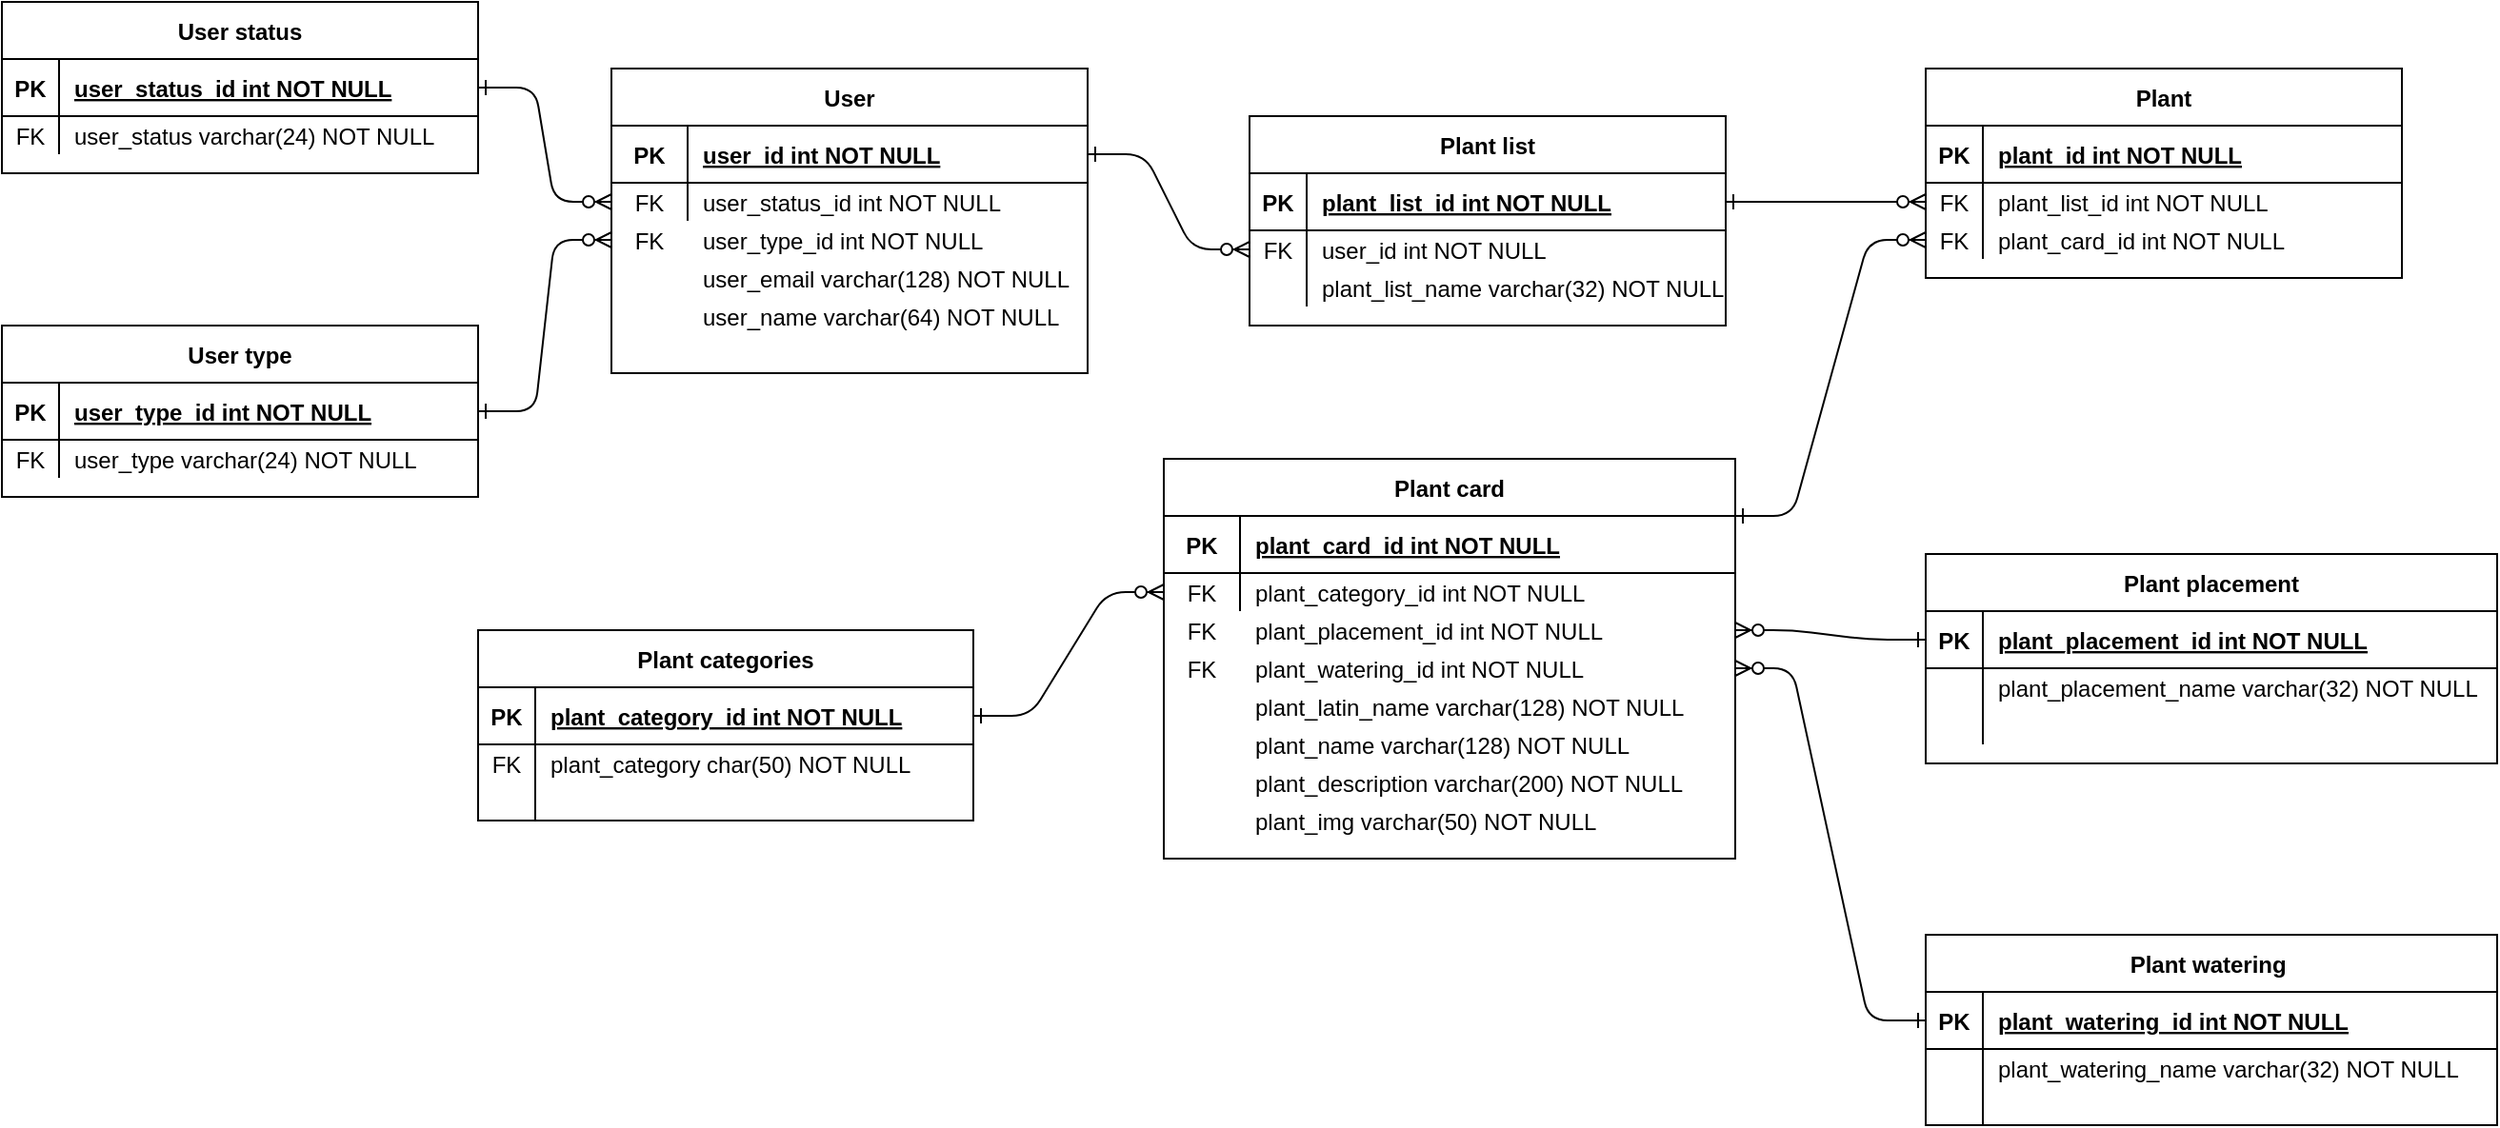 <mxfile version="14.3.1" type="device"><diagram id="R2lEEEUBdFMjLlhIrx00" name="Page-1"><mxGraphModel dx="2424" dy="831" grid="1" gridSize="10" guides="1" tooltips="1" connect="1" arrows="1" fold="1" page="1" pageScale="1" pageWidth="850" pageHeight="1100" math="0" shadow="0" extFonts="Permanent Marker^https://fonts.googleapis.com/css?family=Permanent+Marker"><root><mxCell id="0"/><mxCell id="1" parent="0"/><mxCell id="C-vyLk0tnHw3VtMMgP7b-2" value="Plant list" style="shape=table;startSize=30;container=1;collapsible=1;childLayout=tableLayout;fixedRows=1;rowLines=0;fontStyle=1;align=center;resizeLast=1;" parent="1" vertex="1"><mxGeometry x="495" y="290" width="250" height="110" as="geometry"/></mxCell><mxCell id="C-vyLk0tnHw3VtMMgP7b-3" value="" style="shape=partialRectangle;collapsible=0;dropTarget=0;pointerEvents=0;fillColor=none;points=[[0,0.5],[1,0.5]];portConstraint=eastwest;top=0;left=0;right=0;bottom=1;" parent="C-vyLk0tnHw3VtMMgP7b-2" vertex="1"><mxGeometry y="30" width="250" height="30" as="geometry"/></mxCell><mxCell id="C-vyLk0tnHw3VtMMgP7b-4" value="PK" style="shape=partialRectangle;overflow=hidden;connectable=0;fillColor=none;top=0;left=0;bottom=0;right=0;fontStyle=1;" parent="C-vyLk0tnHw3VtMMgP7b-3" vertex="1"><mxGeometry width="30" height="30" as="geometry"/></mxCell><mxCell id="C-vyLk0tnHw3VtMMgP7b-5" value="plant_list_id int NOT NULL " style="shape=partialRectangle;overflow=hidden;connectable=0;fillColor=none;top=0;left=0;bottom=0;right=0;align=left;spacingLeft=6;fontStyle=5;" parent="C-vyLk0tnHw3VtMMgP7b-3" vertex="1"><mxGeometry x="30" width="220" height="30" as="geometry"/></mxCell><mxCell id="C-vyLk0tnHw3VtMMgP7b-6" value="" style="shape=partialRectangle;collapsible=0;dropTarget=0;pointerEvents=0;fillColor=none;points=[[0,0.5],[1,0.5]];portConstraint=eastwest;top=0;left=0;right=0;bottom=0;" parent="C-vyLk0tnHw3VtMMgP7b-2" vertex="1"><mxGeometry y="60" width="250" height="20" as="geometry"/></mxCell><mxCell id="C-vyLk0tnHw3VtMMgP7b-7" value="FK" style="shape=partialRectangle;overflow=hidden;connectable=0;fillColor=none;top=0;left=0;bottom=0;right=0;" parent="C-vyLk0tnHw3VtMMgP7b-6" vertex="1"><mxGeometry width="30" height="20" as="geometry"/></mxCell><mxCell id="C-vyLk0tnHw3VtMMgP7b-8" value="user_id int NOT NULL" style="shape=partialRectangle;overflow=hidden;connectable=0;fillColor=none;top=0;left=0;bottom=0;right=0;align=left;spacingLeft=6;" parent="C-vyLk0tnHw3VtMMgP7b-6" vertex="1"><mxGeometry x="30" width="220" height="20" as="geometry"/></mxCell><mxCell id="C-vyLk0tnHw3VtMMgP7b-9" value="" style="shape=partialRectangle;collapsible=0;dropTarget=0;pointerEvents=0;fillColor=none;points=[[0,0.5],[1,0.5]];portConstraint=eastwest;top=0;left=0;right=0;bottom=0;" parent="C-vyLk0tnHw3VtMMgP7b-2" vertex="1"><mxGeometry y="80" width="250" height="20" as="geometry"/></mxCell><mxCell id="C-vyLk0tnHw3VtMMgP7b-10" value="" style="shape=partialRectangle;overflow=hidden;connectable=0;fillColor=none;top=0;left=0;bottom=0;right=0;" parent="C-vyLk0tnHw3VtMMgP7b-9" vertex="1"><mxGeometry width="30" height="20" as="geometry"/></mxCell><mxCell id="C-vyLk0tnHw3VtMMgP7b-11" value="plant_list_name varchar(32) NOT NULL" style="shape=partialRectangle;overflow=hidden;connectable=0;fillColor=none;top=0;left=0;bottom=0;right=0;align=left;spacingLeft=6;" parent="C-vyLk0tnHw3VtMMgP7b-9" vertex="1"><mxGeometry x="30" width="220" height="20" as="geometry"/></mxCell><mxCell id="guikbWZRL8_8-HRKXoGa-28" value="" style="edgeStyle=entityRelationEdgeStyle;fontSize=12;html=1;endArrow=ERzeroToMany;startArrow=ERone;entryX=0;entryY=0.5;entryDx=0;entryDy=0;exitX=1;exitY=0.5;exitDx=0;exitDy=0;startFill=0;" edge="1" parent="1" source="guikbWZRL8_8-HRKXoGa-206" target="C-vyLk0tnHw3VtMMgP7b-6"><mxGeometry width="100" height="100" relative="1" as="geometry"><mxPoint x="450" y="240" as="sourcePoint"/><mxPoint x="470" y="100" as="targetPoint"/></mxGeometry></mxCell><mxCell id="guikbWZRL8_8-HRKXoGa-31" value="" style="edgeStyle=entityRelationEdgeStyle;fontSize=12;html=1;endArrow=ERzeroToMany;startArrow=ERone;exitX=1;exitY=0;exitDx=0;exitDy=0;exitPerimeter=0;entryX=0;entryY=0.5;entryDx=0;entryDy=0;startFill=0;endFill=1;" edge="1" parent="1" source="guikbWZRL8_8-HRKXoGa-19" target="guikbWZRL8_8-HRKXoGa-79"><mxGeometry width="100" height="100" relative="1" as="geometry"><mxPoint x="420" y="440" as="sourcePoint"/><mxPoint x="800" y="400" as="targetPoint"/></mxGeometry></mxCell><mxCell id="guikbWZRL8_8-HRKXoGa-44" value="" style="edgeStyle=entityRelationEdgeStyle;fontSize=12;html=1;endArrow=ERzeroToMany;startArrow=ERone;entryX=0;entryY=0.5;entryDx=0;entryDy=0;startFill=0;exitX=1;exitY=0.5;exitDx=0;exitDy=0;" edge="1" parent="1" source="C-vyLk0tnHw3VtMMgP7b-3" target="guikbWZRL8_8-HRKXoGa-76"><mxGeometry width="100" height="100" relative="1" as="geometry"><mxPoint x="610" y="130" as="sourcePoint"/><mxPoint x="881.0" y="289.01" as="targetPoint"/></mxGeometry></mxCell><mxCell id="guikbWZRL8_8-HRKXoGa-48" value="Plant categories" style="shape=table;startSize=30;container=1;collapsible=1;childLayout=tableLayout;fixedRows=1;rowLines=0;fontStyle=1;align=center;resizeLast=1;" vertex="1" parent="1"><mxGeometry x="90" y="560" width="260" height="100" as="geometry"/></mxCell><mxCell id="guikbWZRL8_8-HRKXoGa-49" value="" style="shape=partialRectangle;collapsible=0;dropTarget=0;pointerEvents=0;fillColor=none;points=[[0,0.5],[1,0.5]];portConstraint=eastwest;top=0;left=0;right=0;bottom=1;" vertex="1" parent="guikbWZRL8_8-HRKXoGa-48"><mxGeometry y="30" width="260" height="30" as="geometry"/></mxCell><mxCell id="guikbWZRL8_8-HRKXoGa-50" value="PK" style="shape=partialRectangle;overflow=hidden;connectable=0;fillColor=none;top=0;left=0;bottom=0;right=0;fontStyle=1;" vertex="1" parent="guikbWZRL8_8-HRKXoGa-49"><mxGeometry width="30" height="30" as="geometry"/></mxCell><mxCell id="guikbWZRL8_8-HRKXoGa-51" value="plant_category_id int NOT NULL" style="shape=partialRectangle;overflow=hidden;connectable=0;fillColor=none;top=0;left=0;bottom=0;right=0;align=left;spacingLeft=6;fontStyle=5;" vertex="1" parent="guikbWZRL8_8-HRKXoGa-49"><mxGeometry x="30" width="230" height="30" as="geometry"/></mxCell><mxCell id="guikbWZRL8_8-HRKXoGa-52" value="" style="shape=partialRectangle;collapsible=0;dropTarget=0;pointerEvents=0;fillColor=none;points=[[0,0.5],[1,0.5]];portConstraint=eastwest;top=0;left=0;right=0;bottom=0;" vertex="1" parent="guikbWZRL8_8-HRKXoGa-48"><mxGeometry y="60" width="260" height="20" as="geometry"/></mxCell><mxCell id="guikbWZRL8_8-HRKXoGa-53" value="FK" style="shape=partialRectangle;overflow=hidden;connectable=0;fillColor=none;top=0;left=0;bottom=0;right=0;" vertex="1" parent="guikbWZRL8_8-HRKXoGa-52"><mxGeometry width="30" height="20" as="geometry"/></mxCell><mxCell id="guikbWZRL8_8-HRKXoGa-54" value="plant_category char(50) NOT NULL" style="shape=partialRectangle;overflow=hidden;connectable=0;fillColor=none;top=0;left=0;bottom=0;right=0;align=left;spacingLeft=6;" vertex="1" parent="guikbWZRL8_8-HRKXoGa-52"><mxGeometry x="30" width="230" height="20" as="geometry"/></mxCell><mxCell id="guikbWZRL8_8-HRKXoGa-55" value="" style="shape=partialRectangle;collapsible=0;dropTarget=0;pointerEvents=0;fillColor=none;points=[[0,0.5],[1,0.5]];portConstraint=eastwest;top=0;left=0;right=0;bottom=0;" vertex="1" parent="guikbWZRL8_8-HRKXoGa-48"><mxGeometry y="80" width="260" height="20" as="geometry"/></mxCell><mxCell id="guikbWZRL8_8-HRKXoGa-56" value="" style="shape=partialRectangle;overflow=hidden;connectable=0;fillColor=none;top=0;left=0;bottom=0;right=0;" vertex="1" parent="guikbWZRL8_8-HRKXoGa-55"><mxGeometry width="30" height="20" as="geometry"/></mxCell><mxCell id="guikbWZRL8_8-HRKXoGa-57" value="" style="shape=partialRectangle;overflow=hidden;connectable=0;fillColor=none;top=0;left=0;bottom=0;right=0;align=left;spacingLeft=6;" vertex="1" parent="guikbWZRL8_8-HRKXoGa-55"><mxGeometry x="30" width="230" height="20" as="geometry"/></mxCell><mxCell id="guikbWZRL8_8-HRKXoGa-68" value="" style="edgeStyle=entityRelationEdgeStyle;fontSize=12;html=1;endArrow=ERzeroToMany;startArrow=ERone;startFill=0;exitX=1;exitY=0.5;exitDx=0;exitDy=0;entryX=0;entryY=0.5;entryDx=0;entryDy=0;endFill=1;" edge="1" parent="1" source="guikbWZRL8_8-HRKXoGa-49" target="guikbWZRL8_8-HRKXoGa-22"><mxGeometry width="100" height="100" relative="1" as="geometry"><mxPoint x="290" y="550" as="sourcePoint"/><mxPoint x="400" y="520" as="targetPoint"/></mxGeometry></mxCell><mxCell id="guikbWZRL8_8-HRKXoGa-72" value="Plant" style="shape=table;startSize=30;container=1;collapsible=1;childLayout=tableLayout;fixedRows=1;rowLines=0;fontStyle=1;align=center;resizeLast=1;" vertex="1" parent="1"><mxGeometry x="850" y="265" width="250" height="110" as="geometry"/></mxCell><mxCell id="guikbWZRL8_8-HRKXoGa-73" value="" style="shape=partialRectangle;collapsible=0;dropTarget=0;pointerEvents=0;fillColor=none;points=[[0,0.5],[1,0.5]];portConstraint=eastwest;top=0;left=0;right=0;bottom=1;" vertex="1" parent="guikbWZRL8_8-HRKXoGa-72"><mxGeometry y="30" width="250" height="30" as="geometry"/></mxCell><mxCell id="guikbWZRL8_8-HRKXoGa-74" value="PK" style="shape=partialRectangle;overflow=hidden;connectable=0;fillColor=none;top=0;left=0;bottom=0;right=0;fontStyle=1;" vertex="1" parent="guikbWZRL8_8-HRKXoGa-73"><mxGeometry width="30" height="30" as="geometry"/></mxCell><mxCell id="guikbWZRL8_8-HRKXoGa-75" value="plant_id int NOT NULL" style="shape=partialRectangle;overflow=hidden;connectable=0;fillColor=none;top=0;left=0;bottom=0;right=0;align=left;spacingLeft=6;fontStyle=5;" vertex="1" parent="guikbWZRL8_8-HRKXoGa-73"><mxGeometry x="30" width="220" height="30" as="geometry"/></mxCell><mxCell id="guikbWZRL8_8-HRKXoGa-76" value="" style="shape=partialRectangle;collapsible=0;dropTarget=0;pointerEvents=0;fillColor=none;points=[[0,0.5],[1,0.5]];portConstraint=eastwest;top=0;left=0;right=0;bottom=0;" vertex="1" parent="guikbWZRL8_8-HRKXoGa-72"><mxGeometry y="60" width="250" height="20" as="geometry"/></mxCell><mxCell id="guikbWZRL8_8-HRKXoGa-77" value="FK" style="shape=partialRectangle;overflow=hidden;connectable=0;fillColor=none;top=0;left=0;bottom=0;right=0;" vertex="1" parent="guikbWZRL8_8-HRKXoGa-76"><mxGeometry width="30" height="20" as="geometry"/></mxCell><mxCell id="guikbWZRL8_8-HRKXoGa-78" value="plant_list_id int NOT NULL" style="shape=partialRectangle;overflow=hidden;connectable=0;fillColor=none;top=0;left=0;bottom=0;right=0;align=left;spacingLeft=6;" vertex="1" parent="guikbWZRL8_8-HRKXoGa-76"><mxGeometry x="30" width="220" height="20" as="geometry"/></mxCell><mxCell id="guikbWZRL8_8-HRKXoGa-79" value="" style="shape=partialRectangle;collapsible=0;dropTarget=0;pointerEvents=0;fillColor=none;points=[[0,0.5],[1,0.5]];portConstraint=eastwest;top=0;left=0;right=0;bottom=0;" vertex="1" parent="guikbWZRL8_8-HRKXoGa-72"><mxGeometry y="80" width="250" height="20" as="geometry"/></mxCell><mxCell id="guikbWZRL8_8-HRKXoGa-80" value="FK" style="shape=partialRectangle;overflow=hidden;connectable=0;fillColor=none;top=0;left=0;bottom=0;right=0;" vertex="1" parent="guikbWZRL8_8-HRKXoGa-79"><mxGeometry width="30" height="20" as="geometry"/></mxCell><mxCell id="guikbWZRL8_8-HRKXoGa-81" value="plant_card_id int NOT NULL" style="shape=partialRectangle;overflow=hidden;connectable=0;fillColor=none;top=0;left=0;bottom=0;right=0;align=left;spacingLeft=6;" vertex="1" parent="guikbWZRL8_8-HRKXoGa-79"><mxGeometry x="30" width="220" height="20" as="geometry"/></mxCell><mxCell id="guikbWZRL8_8-HRKXoGa-84" value="" style="group" vertex="1" connectable="0" parent="1"><mxGeometry x="450" y="470" width="340" height="330" as="geometry"/></mxCell><mxCell id="guikbWZRL8_8-HRKXoGa-18" value="Plant card" style="shape=table;startSize=30;container=1;collapsible=1;childLayout=tableLayout;fixedRows=1;rowLines=0;fontStyle=1;align=center;resizeLast=1;" vertex="1" parent="guikbWZRL8_8-HRKXoGa-84"><mxGeometry width="300" height="210" as="geometry"/></mxCell><mxCell id="guikbWZRL8_8-HRKXoGa-19" value="" style="shape=partialRectangle;collapsible=0;dropTarget=0;pointerEvents=0;fillColor=none;points=[[0,0.5],[1,0.5]];portConstraint=eastwest;top=0;left=0;right=0;bottom=1;" vertex="1" parent="guikbWZRL8_8-HRKXoGa-18"><mxGeometry y="30" width="300" height="30" as="geometry"/></mxCell><mxCell id="guikbWZRL8_8-HRKXoGa-20" value="PK" style="shape=partialRectangle;overflow=hidden;connectable=0;fillColor=none;top=0;left=0;bottom=0;right=0;fontStyle=1;" vertex="1" parent="guikbWZRL8_8-HRKXoGa-19"><mxGeometry width="40" height="30" as="geometry"/></mxCell><mxCell id="guikbWZRL8_8-HRKXoGa-21" value="plant_card_id int NOT NULL " style="shape=partialRectangle;overflow=hidden;connectable=0;fillColor=none;top=0;left=0;bottom=0;right=0;align=left;spacingLeft=6;fontStyle=5;" vertex="1" parent="guikbWZRL8_8-HRKXoGa-19"><mxGeometry x="40" width="260" height="30" as="geometry"/></mxCell><mxCell id="guikbWZRL8_8-HRKXoGa-22" value="" style="shape=partialRectangle;collapsible=0;dropTarget=0;pointerEvents=0;fillColor=none;points=[[0,0.5],[1,0.5]];portConstraint=eastwest;top=0;left=0;right=0;bottom=0;" vertex="1" parent="guikbWZRL8_8-HRKXoGa-18"><mxGeometry y="60" width="300" height="20" as="geometry"/></mxCell><mxCell id="guikbWZRL8_8-HRKXoGa-23" value="FK" style="shape=partialRectangle;overflow=hidden;connectable=0;fillColor=none;top=0;left=0;bottom=0;right=0;" vertex="1" parent="guikbWZRL8_8-HRKXoGa-22"><mxGeometry width="40" height="20" as="geometry"/></mxCell><mxCell id="guikbWZRL8_8-HRKXoGa-24" value="plant_category_id int NOT NULL" style="shape=partialRectangle;overflow=hidden;connectable=0;fillColor=none;top=0;left=0;bottom=0;right=0;align=left;spacingLeft=6;" vertex="1" parent="guikbWZRL8_8-HRKXoGa-22"><mxGeometry x="40" width="260" height="20" as="geometry"/></mxCell><mxCell id="guikbWZRL8_8-HRKXoGa-158" value="" style="shape=partialRectangle;collapsible=0;dropTarget=0;pointerEvents=0;fillColor=none;points=[[0,0.5],[1,0.5]];portConstraint=eastwest;top=0;left=0;right=0;bottom=0;" vertex="1" parent="guikbWZRL8_8-HRKXoGa-84"><mxGeometry y="80" width="300" height="20" as="geometry"/></mxCell><mxCell id="guikbWZRL8_8-HRKXoGa-159" value="FK" style="shape=partialRectangle;overflow=hidden;connectable=0;fillColor=none;top=0;left=0;bottom=0;right=0;" vertex="1" parent="guikbWZRL8_8-HRKXoGa-158"><mxGeometry width="40" height="20" as="geometry"/></mxCell><mxCell id="guikbWZRL8_8-HRKXoGa-160" value="plant_placement_id int NOT NULL" style="shape=partialRectangle;overflow=hidden;connectable=0;fillColor=none;top=0;left=0;bottom=0;right=0;align=left;spacingLeft=6;" vertex="1" parent="guikbWZRL8_8-HRKXoGa-158"><mxGeometry x="40" width="260" height="20" as="geometry"/></mxCell><mxCell id="guikbWZRL8_8-HRKXoGa-161" value="" style="shape=partialRectangle;collapsible=0;dropTarget=0;pointerEvents=0;fillColor=none;points=[[0,0.5],[1,0.5]];portConstraint=eastwest;top=0;left=0;right=0;bottom=0;" vertex="1" parent="guikbWZRL8_8-HRKXoGa-84"><mxGeometry y="100" width="300" height="20" as="geometry"/></mxCell><mxCell id="guikbWZRL8_8-HRKXoGa-162" value="FK" style="shape=partialRectangle;overflow=hidden;connectable=0;fillColor=none;top=0;left=0;bottom=0;right=0;" vertex="1" parent="guikbWZRL8_8-HRKXoGa-161"><mxGeometry width="40" height="20" as="geometry"/></mxCell><mxCell id="guikbWZRL8_8-HRKXoGa-163" value="plant_watering_id int NOT NULL" style="shape=partialRectangle;overflow=hidden;connectable=0;fillColor=none;top=0;left=0;bottom=0;right=0;align=left;spacingLeft=6;" vertex="1" parent="guikbWZRL8_8-HRKXoGa-161"><mxGeometry x="40" width="260" height="20" as="geometry"/></mxCell><mxCell id="guikbWZRL8_8-HRKXoGa-171" value="" style="shape=partialRectangle;collapsible=0;dropTarget=0;pointerEvents=0;fillColor=none;points=[[0,0.5],[1,0.5]];portConstraint=eastwest;top=0;left=0;right=0;bottom=0;" vertex="1" parent="guikbWZRL8_8-HRKXoGa-84"><mxGeometry y="120" width="300" height="20" as="geometry"/></mxCell><mxCell id="guikbWZRL8_8-HRKXoGa-172" value="" style="shape=partialRectangle;overflow=hidden;connectable=0;fillColor=none;top=0;left=0;bottom=0;right=0;" vertex="1" parent="guikbWZRL8_8-HRKXoGa-171"><mxGeometry width="40" height="20" as="geometry"/></mxCell><mxCell id="guikbWZRL8_8-HRKXoGa-173" value="plant_latin_name varchar(128) NOT NULL" style="shape=partialRectangle;overflow=hidden;connectable=0;fillColor=none;top=0;left=0;bottom=0;right=0;align=left;spacingLeft=6;" vertex="1" parent="guikbWZRL8_8-HRKXoGa-171"><mxGeometry x="40" width="260" height="20" as="geometry"/></mxCell><mxCell id="guikbWZRL8_8-HRKXoGa-165" value="" style="shape=partialRectangle;collapsible=0;dropTarget=0;pointerEvents=0;fillColor=none;points=[[0,0.5],[1,0.5]];portConstraint=eastwest;top=0;left=0;right=0;bottom=0;" vertex="1" parent="guikbWZRL8_8-HRKXoGa-84"><mxGeometry y="140" width="300" height="20" as="geometry"/></mxCell><mxCell id="guikbWZRL8_8-HRKXoGa-166" value="" style="shape=partialRectangle;overflow=hidden;connectable=0;fillColor=none;top=0;left=0;bottom=0;right=0;" vertex="1" parent="guikbWZRL8_8-HRKXoGa-165"><mxGeometry width="40" height="20" as="geometry"/></mxCell><mxCell id="guikbWZRL8_8-HRKXoGa-167" value="plant_name varchar(128) NOT NULL" style="shape=partialRectangle;overflow=hidden;connectable=0;fillColor=none;top=0;left=0;bottom=0;right=0;align=left;spacingLeft=6;" vertex="1" parent="guikbWZRL8_8-HRKXoGa-165"><mxGeometry x="40" width="260" height="20" as="geometry"/></mxCell><mxCell id="guikbWZRL8_8-HRKXoGa-174" value="" style="shape=partialRectangle;collapsible=0;dropTarget=0;pointerEvents=0;fillColor=none;points=[[0,0.5],[1,0.5]];portConstraint=eastwest;top=0;left=0;right=0;bottom=0;" vertex="1" parent="guikbWZRL8_8-HRKXoGa-84"><mxGeometry y="160" width="300" height="20" as="geometry"/></mxCell><mxCell id="guikbWZRL8_8-HRKXoGa-175" value="" style="shape=partialRectangle;overflow=hidden;connectable=0;fillColor=none;top=0;left=0;bottom=0;right=0;" vertex="1" parent="guikbWZRL8_8-HRKXoGa-174"><mxGeometry width="40" height="20" as="geometry"/></mxCell><mxCell id="guikbWZRL8_8-HRKXoGa-176" value="plant_description varchar(200) NOT NULL" style="shape=partialRectangle;overflow=hidden;connectable=0;fillColor=none;top=0;left=0;bottom=0;right=0;align=left;spacingLeft=6;" vertex="1" parent="guikbWZRL8_8-HRKXoGa-174"><mxGeometry x="40" width="260" height="20" as="geometry"/></mxCell><mxCell id="guikbWZRL8_8-HRKXoGa-168" value="" style="shape=partialRectangle;collapsible=0;dropTarget=0;pointerEvents=0;fillColor=none;points=[[0,0.5],[1,0.5]];portConstraint=eastwest;top=0;left=0;right=0;bottom=0;" vertex="1" parent="guikbWZRL8_8-HRKXoGa-84"><mxGeometry y="180" width="300" height="20" as="geometry"/></mxCell><mxCell id="guikbWZRL8_8-HRKXoGa-169" value="" style="shape=partialRectangle;overflow=hidden;connectable=0;fillColor=none;top=0;left=0;bottom=0;right=0;" vertex="1" parent="guikbWZRL8_8-HRKXoGa-168"><mxGeometry width="40" height="20" as="geometry"/></mxCell><mxCell id="guikbWZRL8_8-HRKXoGa-170" value="plant_img varchar(50) NOT NULL                  " style="shape=partialRectangle;overflow=hidden;connectable=0;fillColor=none;top=0;left=0;bottom=0;right=0;align=left;spacingLeft=6;" vertex="1" parent="guikbWZRL8_8-HRKXoGa-168"><mxGeometry x="40" width="260" height="20" as="geometry"/></mxCell><mxCell id="guikbWZRL8_8-HRKXoGa-86" value="User type" style="shape=table;startSize=30;container=1;collapsible=1;childLayout=tableLayout;fixedRows=1;rowLines=0;fontStyle=1;align=center;resizeLast=1;" vertex="1" parent="1"><mxGeometry x="-160" y="400" width="250" height="90" as="geometry"/></mxCell><mxCell id="guikbWZRL8_8-HRKXoGa-87" value="" style="shape=partialRectangle;collapsible=0;dropTarget=0;pointerEvents=0;fillColor=none;points=[[0,0.5],[1,0.5]];portConstraint=eastwest;top=0;left=0;right=0;bottom=1;" vertex="1" parent="guikbWZRL8_8-HRKXoGa-86"><mxGeometry y="30" width="250" height="30" as="geometry"/></mxCell><mxCell id="guikbWZRL8_8-HRKXoGa-88" value="PK" style="shape=partialRectangle;overflow=hidden;connectable=0;fillColor=none;top=0;left=0;bottom=0;right=0;fontStyle=1;" vertex="1" parent="guikbWZRL8_8-HRKXoGa-87"><mxGeometry width="30" height="30" as="geometry"/></mxCell><mxCell id="guikbWZRL8_8-HRKXoGa-89" value="user_type_id int NOT NULL " style="shape=partialRectangle;overflow=hidden;connectable=0;fillColor=none;top=0;left=0;bottom=0;right=0;align=left;spacingLeft=6;fontStyle=5;" vertex="1" parent="guikbWZRL8_8-HRKXoGa-87"><mxGeometry x="30" width="220" height="30" as="geometry"/></mxCell><mxCell id="guikbWZRL8_8-HRKXoGa-90" value="" style="shape=partialRectangle;collapsible=0;dropTarget=0;pointerEvents=0;fillColor=none;points=[[0,0.5],[1,0.5]];portConstraint=eastwest;top=0;left=0;right=0;bottom=0;" vertex="1" parent="guikbWZRL8_8-HRKXoGa-86"><mxGeometry y="60" width="250" height="20" as="geometry"/></mxCell><mxCell id="guikbWZRL8_8-HRKXoGa-91" value="FK" style="shape=partialRectangle;overflow=hidden;connectable=0;fillColor=none;top=0;left=0;bottom=0;right=0;" vertex="1" parent="guikbWZRL8_8-HRKXoGa-90"><mxGeometry width="30" height="20" as="geometry"/></mxCell><mxCell id="guikbWZRL8_8-HRKXoGa-92" value="user_type varchar(24) NOT NULL" style="shape=partialRectangle;overflow=hidden;connectable=0;fillColor=none;top=0;left=0;bottom=0;right=0;align=left;spacingLeft=6;" vertex="1" parent="guikbWZRL8_8-HRKXoGa-90"><mxGeometry x="30" width="220" height="20" as="geometry"/></mxCell><mxCell id="guikbWZRL8_8-HRKXoGa-96" value="User status" style="shape=table;startSize=30;container=1;collapsible=1;childLayout=tableLayout;fixedRows=1;rowLines=0;fontStyle=1;align=center;resizeLast=1;" vertex="1" parent="1"><mxGeometry x="-160" y="230" width="250" height="90" as="geometry"/></mxCell><mxCell id="guikbWZRL8_8-HRKXoGa-97" value="" style="shape=partialRectangle;collapsible=0;dropTarget=0;pointerEvents=0;fillColor=none;points=[[0,0.5],[1,0.5]];portConstraint=eastwest;top=0;left=0;right=0;bottom=1;" vertex="1" parent="guikbWZRL8_8-HRKXoGa-96"><mxGeometry y="30" width="250" height="30" as="geometry"/></mxCell><mxCell id="guikbWZRL8_8-HRKXoGa-98" value="PK" style="shape=partialRectangle;overflow=hidden;connectable=0;fillColor=none;top=0;left=0;bottom=0;right=0;fontStyle=1;" vertex="1" parent="guikbWZRL8_8-HRKXoGa-97"><mxGeometry width="30" height="30" as="geometry"/></mxCell><mxCell id="guikbWZRL8_8-HRKXoGa-99" value="user_status_id int NOT NULL " style="shape=partialRectangle;overflow=hidden;connectable=0;fillColor=none;top=0;left=0;bottom=0;right=0;align=left;spacingLeft=6;fontStyle=5;" vertex="1" parent="guikbWZRL8_8-HRKXoGa-97"><mxGeometry x="30" width="220" height="30" as="geometry"/></mxCell><mxCell id="guikbWZRL8_8-HRKXoGa-100" value="" style="shape=partialRectangle;collapsible=0;dropTarget=0;pointerEvents=0;fillColor=none;points=[[0,0.5],[1,0.5]];portConstraint=eastwest;top=0;left=0;right=0;bottom=0;" vertex="1" parent="guikbWZRL8_8-HRKXoGa-96"><mxGeometry y="60" width="250" height="20" as="geometry"/></mxCell><mxCell id="guikbWZRL8_8-HRKXoGa-101" value="FK" style="shape=partialRectangle;overflow=hidden;connectable=0;fillColor=none;top=0;left=0;bottom=0;right=0;" vertex="1" parent="guikbWZRL8_8-HRKXoGa-100"><mxGeometry width="30" height="20" as="geometry"/></mxCell><mxCell id="guikbWZRL8_8-HRKXoGa-102" value="user_status varchar(24) NOT NULL" style="shape=partialRectangle;overflow=hidden;connectable=0;fillColor=none;top=0;left=0;bottom=0;right=0;align=left;spacingLeft=6;" vertex="1" parent="guikbWZRL8_8-HRKXoGa-100"><mxGeometry x="30" width="220" height="20" as="geometry"/></mxCell><mxCell id="guikbWZRL8_8-HRKXoGa-106" value="" style="edgeStyle=entityRelationEdgeStyle;fontSize=12;html=1;endArrow=ERzeroToMany;startArrow=ERone;exitX=1;exitY=0.5;exitDx=0;exitDy=0;startFill=0;entryX=0;entryY=0.5;entryDx=0;entryDy=0;" edge="1" parent="1" source="guikbWZRL8_8-HRKXoGa-87" target="guikbWZRL8_8-HRKXoGa-212"><mxGeometry width="100" height="100" relative="1" as="geometry"><mxPoint x="80" y="160" as="sourcePoint"/><mxPoint x="192" y="310" as="targetPoint"/></mxGeometry></mxCell><mxCell id="guikbWZRL8_8-HRKXoGa-107" value="" style="edgeStyle=entityRelationEdgeStyle;fontSize=12;html=1;endArrow=ERzeroToMany;startArrow=ERone;startFill=0;exitX=1;exitY=0.5;exitDx=0;exitDy=0;entryX=0;entryY=0.5;entryDx=0;entryDy=0;" edge="1" parent="1" source="guikbWZRL8_8-HRKXoGa-97" target="guikbWZRL8_8-HRKXoGa-209"><mxGeometry width="100" height="100" relative="1" as="geometry"><mxPoint x="70" y="90" as="sourcePoint"/><mxPoint x="190" y="267.5" as="targetPoint"/></mxGeometry></mxCell><mxCell id="guikbWZRL8_8-HRKXoGa-132" value="Plant placement" style="shape=table;startSize=30;container=1;collapsible=1;childLayout=tableLayout;fixedRows=1;rowLines=0;fontStyle=1;align=center;resizeLast=1;" vertex="1" parent="1"><mxGeometry x="850" y="520" width="300" height="110" as="geometry"/></mxCell><mxCell id="guikbWZRL8_8-HRKXoGa-133" value="" style="shape=partialRectangle;collapsible=0;dropTarget=0;pointerEvents=0;fillColor=none;points=[[0,0.5],[1,0.5]];portConstraint=eastwest;top=0;left=0;right=0;bottom=1;" vertex="1" parent="guikbWZRL8_8-HRKXoGa-132"><mxGeometry y="30" width="300" height="30" as="geometry"/></mxCell><mxCell id="guikbWZRL8_8-HRKXoGa-134" value="PK" style="shape=partialRectangle;overflow=hidden;connectable=0;fillColor=none;top=0;left=0;bottom=0;right=0;fontStyle=1;" vertex="1" parent="guikbWZRL8_8-HRKXoGa-133"><mxGeometry width="30" height="30" as="geometry"/></mxCell><mxCell id="guikbWZRL8_8-HRKXoGa-135" value="plant_placement_id int NOT NULL" style="shape=partialRectangle;overflow=hidden;connectable=0;fillColor=none;top=0;left=0;bottom=0;right=0;align=left;spacingLeft=6;fontStyle=5;" vertex="1" parent="guikbWZRL8_8-HRKXoGa-133"><mxGeometry x="30" width="270" height="30" as="geometry"/></mxCell><mxCell id="guikbWZRL8_8-HRKXoGa-136" value="" style="shape=partialRectangle;collapsible=0;dropTarget=0;pointerEvents=0;fillColor=none;points=[[0,0.5],[1,0.5]];portConstraint=eastwest;top=0;left=0;right=0;bottom=0;" vertex="1" parent="guikbWZRL8_8-HRKXoGa-132"><mxGeometry y="60" width="300" height="20" as="geometry"/></mxCell><mxCell id="guikbWZRL8_8-HRKXoGa-137" value="" style="shape=partialRectangle;overflow=hidden;connectable=0;fillColor=none;top=0;left=0;bottom=0;right=0;" vertex="1" parent="guikbWZRL8_8-HRKXoGa-136"><mxGeometry width="30" height="20" as="geometry"/></mxCell><mxCell id="guikbWZRL8_8-HRKXoGa-138" value="plant_placement_name varchar(32) NOT NULL" style="shape=partialRectangle;overflow=hidden;connectable=0;fillColor=none;top=0;left=0;bottom=0;right=0;align=left;spacingLeft=6;" vertex="1" parent="guikbWZRL8_8-HRKXoGa-136"><mxGeometry x="30" width="270" height="20" as="geometry"/></mxCell><mxCell id="guikbWZRL8_8-HRKXoGa-139" value="" style="shape=partialRectangle;collapsible=0;dropTarget=0;pointerEvents=0;fillColor=none;points=[[0,0.5],[1,0.5]];portConstraint=eastwest;top=0;left=0;right=0;bottom=0;" vertex="1" parent="guikbWZRL8_8-HRKXoGa-132"><mxGeometry y="80" width="300" height="20" as="geometry"/></mxCell><mxCell id="guikbWZRL8_8-HRKXoGa-140" value="" style="shape=partialRectangle;overflow=hidden;connectable=0;fillColor=none;top=0;left=0;bottom=0;right=0;" vertex="1" parent="guikbWZRL8_8-HRKXoGa-139"><mxGeometry width="30" height="20" as="geometry"/></mxCell><mxCell id="guikbWZRL8_8-HRKXoGa-141" value="" style="shape=partialRectangle;overflow=hidden;connectable=0;fillColor=none;top=0;left=0;bottom=0;right=0;align=left;spacingLeft=6;" vertex="1" parent="guikbWZRL8_8-HRKXoGa-139"><mxGeometry x="30" width="270" height="20" as="geometry"/></mxCell><mxCell id="guikbWZRL8_8-HRKXoGa-142" value="Plant watering " style="shape=table;startSize=30;container=1;collapsible=1;childLayout=tableLayout;fixedRows=1;rowLines=0;fontStyle=1;align=center;resizeLast=1;" vertex="1" parent="1"><mxGeometry x="850" y="720" width="300" height="100" as="geometry"/></mxCell><mxCell id="guikbWZRL8_8-HRKXoGa-143" value="" style="shape=partialRectangle;collapsible=0;dropTarget=0;pointerEvents=0;fillColor=none;points=[[0,0.5],[1,0.5]];portConstraint=eastwest;top=0;left=0;right=0;bottom=1;" vertex="1" parent="guikbWZRL8_8-HRKXoGa-142"><mxGeometry y="30" width="300" height="30" as="geometry"/></mxCell><mxCell id="guikbWZRL8_8-HRKXoGa-144" value="PK" style="shape=partialRectangle;overflow=hidden;connectable=0;fillColor=none;top=0;left=0;bottom=0;right=0;fontStyle=1;" vertex="1" parent="guikbWZRL8_8-HRKXoGa-143"><mxGeometry width="30" height="30" as="geometry"/></mxCell><mxCell id="guikbWZRL8_8-HRKXoGa-145" value="plant_watering_id int NOT NULL" style="shape=partialRectangle;overflow=hidden;connectable=0;fillColor=none;top=0;left=0;bottom=0;right=0;align=left;spacingLeft=6;fontStyle=5;" vertex="1" parent="guikbWZRL8_8-HRKXoGa-143"><mxGeometry x="30" width="270" height="30" as="geometry"/></mxCell><mxCell id="guikbWZRL8_8-HRKXoGa-146" value="" style="shape=partialRectangle;collapsible=0;dropTarget=0;pointerEvents=0;fillColor=none;points=[[0,0.5],[1,0.5]];portConstraint=eastwest;top=0;left=0;right=0;bottom=0;" vertex="1" parent="guikbWZRL8_8-HRKXoGa-142"><mxGeometry y="60" width="300" height="20" as="geometry"/></mxCell><mxCell id="guikbWZRL8_8-HRKXoGa-147" value="" style="shape=partialRectangle;overflow=hidden;connectable=0;fillColor=none;top=0;left=0;bottom=0;right=0;" vertex="1" parent="guikbWZRL8_8-HRKXoGa-146"><mxGeometry width="30" height="20" as="geometry"/></mxCell><mxCell id="guikbWZRL8_8-HRKXoGa-148" value="plant_watering_name varchar(32) NOT NULL" style="shape=partialRectangle;overflow=hidden;connectable=0;fillColor=none;top=0;left=0;bottom=0;right=0;align=left;spacingLeft=6;" vertex="1" parent="guikbWZRL8_8-HRKXoGa-146"><mxGeometry x="30" width="270" height="20" as="geometry"/></mxCell><mxCell id="guikbWZRL8_8-HRKXoGa-149" value="" style="shape=partialRectangle;collapsible=0;dropTarget=0;pointerEvents=0;fillColor=none;points=[[0,0.5],[1,0.5]];portConstraint=eastwest;top=0;left=0;right=0;bottom=0;" vertex="1" parent="guikbWZRL8_8-HRKXoGa-142"><mxGeometry y="80" width="300" height="20" as="geometry"/></mxCell><mxCell id="guikbWZRL8_8-HRKXoGa-150" value="" style="shape=partialRectangle;overflow=hidden;connectable=0;fillColor=none;top=0;left=0;bottom=0;right=0;" vertex="1" parent="guikbWZRL8_8-HRKXoGa-149"><mxGeometry width="30" height="20" as="geometry"/></mxCell><mxCell id="guikbWZRL8_8-HRKXoGa-151" value="" style="shape=partialRectangle;overflow=hidden;connectable=0;fillColor=none;top=0;left=0;bottom=0;right=0;align=left;spacingLeft=6;" vertex="1" parent="guikbWZRL8_8-HRKXoGa-149"><mxGeometry x="30" width="270" height="20" as="geometry"/></mxCell><mxCell id="guikbWZRL8_8-HRKXoGa-153" value="" style="edgeStyle=entityRelationEdgeStyle;fontSize=12;html=1;endArrow=ERone;startArrow=ERzeroToMany;entryX=0;entryY=0.5;entryDx=0;entryDy=0;exitX=1;exitY=0.5;exitDx=0;exitDy=0;startFill=1;endFill=0;" edge="1" parent="1" source="guikbWZRL8_8-HRKXoGa-158" target="guikbWZRL8_8-HRKXoGa-133"><mxGeometry width="100" height="100" relative="1" as="geometry"><mxPoint x="750" y="565" as="sourcePoint"/><mxPoint x="850" y="470" as="targetPoint"/></mxGeometry></mxCell><mxCell id="guikbWZRL8_8-HRKXoGa-154" value="" style="edgeStyle=entityRelationEdgeStyle;fontSize=12;html=1;endArrow=ERone;startArrow=ERzeroToMany;entryX=0;entryY=0.5;entryDx=0;entryDy=0;exitX=1;exitY=0.5;exitDx=0;exitDy=0;startFill=1;endFill=0;" edge="1" parent="1" source="guikbWZRL8_8-HRKXoGa-161" target="guikbWZRL8_8-HRKXoGa-143"><mxGeometry width="100" height="100" relative="1" as="geometry"><mxPoint x="750" y="600" as="sourcePoint"/><mxPoint x="850" y="600" as="targetPoint"/></mxGeometry></mxCell><mxCell id="guikbWZRL8_8-HRKXoGa-230" value="" style="group" vertex="1" connectable="0" parent="1"><mxGeometry x="160" y="265" width="300" height="160" as="geometry"/></mxCell><mxCell id="guikbWZRL8_8-HRKXoGa-205" value="User" style="shape=table;startSize=30;container=1;collapsible=1;childLayout=tableLayout;fixedRows=1;rowLines=0;fontStyle=1;align=center;resizeLast=1;" vertex="1" parent="guikbWZRL8_8-HRKXoGa-230"><mxGeometry width="250" height="160" as="geometry"/></mxCell><mxCell id="guikbWZRL8_8-HRKXoGa-206" value="" style="shape=partialRectangle;collapsible=0;dropTarget=0;pointerEvents=0;fillColor=none;points=[[0,0.5],[1,0.5]];portConstraint=eastwest;top=0;left=0;right=0;bottom=1;" vertex="1" parent="guikbWZRL8_8-HRKXoGa-205"><mxGeometry y="30" width="250" height="30" as="geometry"/></mxCell><mxCell id="guikbWZRL8_8-HRKXoGa-207" value="PK" style="shape=partialRectangle;overflow=hidden;connectable=0;fillColor=none;top=0;left=0;bottom=0;right=0;fontStyle=1;" vertex="1" parent="guikbWZRL8_8-HRKXoGa-206"><mxGeometry width="40" height="30" as="geometry"/></mxCell><mxCell id="guikbWZRL8_8-HRKXoGa-208" value="user_id int NOT NULL" style="shape=partialRectangle;overflow=hidden;connectable=0;fillColor=none;top=0;left=0;bottom=0;right=0;align=left;spacingLeft=6;fontStyle=5;" vertex="1" parent="guikbWZRL8_8-HRKXoGa-206"><mxGeometry x="40" width="210" height="30" as="geometry"/></mxCell><mxCell id="guikbWZRL8_8-HRKXoGa-209" value="" style="shape=partialRectangle;collapsible=0;dropTarget=0;pointerEvents=0;fillColor=none;points=[[0,0.5],[1,0.5]];portConstraint=eastwest;top=0;left=0;right=0;bottom=0;" vertex="1" parent="guikbWZRL8_8-HRKXoGa-205"><mxGeometry y="60" width="250" height="20" as="geometry"/></mxCell><mxCell id="guikbWZRL8_8-HRKXoGa-210" value="FK" style="shape=partialRectangle;overflow=hidden;connectable=0;fillColor=none;top=0;left=0;bottom=0;right=0;" vertex="1" parent="guikbWZRL8_8-HRKXoGa-209"><mxGeometry width="40" height="20" as="geometry"/></mxCell><mxCell id="guikbWZRL8_8-HRKXoGa-211" value="user_status_id int NOT NULL" style="shape=partialRectangle;overflow=hidden;connectable=0;fillColor=none;top=0;left=0;bottom=0;right=0;align=left;spacingLeft=6;" vertex="1" parent="guikbWZRL8_8-HRKXoGa-209"><mxGeometry x="40" width="210" height="20" as="geometry"/></mxCell><mxCell id="guikbWZRL8_8-HRKXoGa-212" value="" style="shape=partialRectangle;collapsible=0;dropTarget=0;pointerEvents=0;fillColor=none;points=[[0,0.5],[1,0.5]];portConstraint=eastwest;top=0;left=0;right=0;bottom=0;" vertex="1" parent="guikbWZRL8_8-HRKXoGa-230"><mxGeometry y="80" width="300" height="20" as="geometry"/></mxCell><mxCell id="guikbWZRL8_8-HRKXoGa-213" value="FK" style="shape=partialRectangle;overflow=hidden;connectable=0;fillColor=none;top=0;left=0;bottom=0;right=0;" vertex="1" parent="guikbWZRL8_8-HRKXoGa-212"><mxGeometry width="40" height="20" as="geometry"/></mxCell><mxCell id="guikbWZRL8_8-HRKXoGa-214" value="user_type_id int NOT NULL" style="shape=partialRectangle;overflow=hidden;connectable=0;fillColor=none;top=0;left=0;bottom=0;right=0;align=left;spacingLeft=6;" vertex="1" parent="guikbWZRL8_8-HRKXoGa-212"><mxGeometry x="40" width="260" height="20" as="geometry"/></mxCell><mxCell id="guikbWZRL8_8-HRKXoGa-215" value="" style="shape=partialRectangle;collapsible=0;dropTarget=0;pointerEvents=0;fillColor=none;points=[[0,0.5],[1,0.5]];portConstraint=eastwest;top=0;left=0;right=0;bottom=0;" vertex="1" parent="guikbWZRL8_8-HRKXoGa-230"><mxGeometry y="100" width="300" height="20" as="geometry"/></mxCell><mxCell id="guikbWZRL8_8-HRKXoGa-217" value="user_email varchar(128) NOT NULL" style="shape=partialRectangle;overflow=hidden;connectable=0;fillColor=none;top=0;left=0;bottom=0;right=0;align=left;spacingLeft=6;" vertex="1" parent="guikbWZRL8_8-HRKXoGa-215"><mxGeometry x="40" width="260" height="20" as="geometry"/></mxCell><mxCell id="guikbWZRL8_8-HRKXoGa-218" value="" style="shape=partialRectangle;collapsible=0;dropTarget=0;pointerEvents=0;fillColor=none;points=[[0,0.5],[1,0.5]];portConstraint=eastwest;top=0;left=0;right=0;bottom=0;" vertex="1" parent="guikbWZRL8_8-HRKXoGa-230"><mxGeometry y="120" width="300" height="20" as="geometry"/></mxCell><mxCell id="guikbWZRL8_8-HRKXoGa-219" value="" style="shape=partialRectangle;overflow=hidden;connectable=0;fillColor=none;top=0;left=0;bottom=0;right=0;" vertex="1" parent="guikbWZRL8_8-HRKXoGa-218"><mxGeometry width="40" height="20" as="geometry"/></mxCell><mxCell id="guikbWZRL8_8-HRKXoGa-220" value="user_name varchar(64) NOT NULL" style="shape=partialRectangle;overflow=hidden;connectable=0;fillColor=none;top=0;left=0;bottom=0;right=0;align=left;spacingLeft=6;" vertex="1" parent="guikbWZRL8_8-HRKXoGa-218"><mxGeometry x="40" width="260" height="20" as="geometry"/></mxCell></root></mxGraphModel></diagram></mxfile>